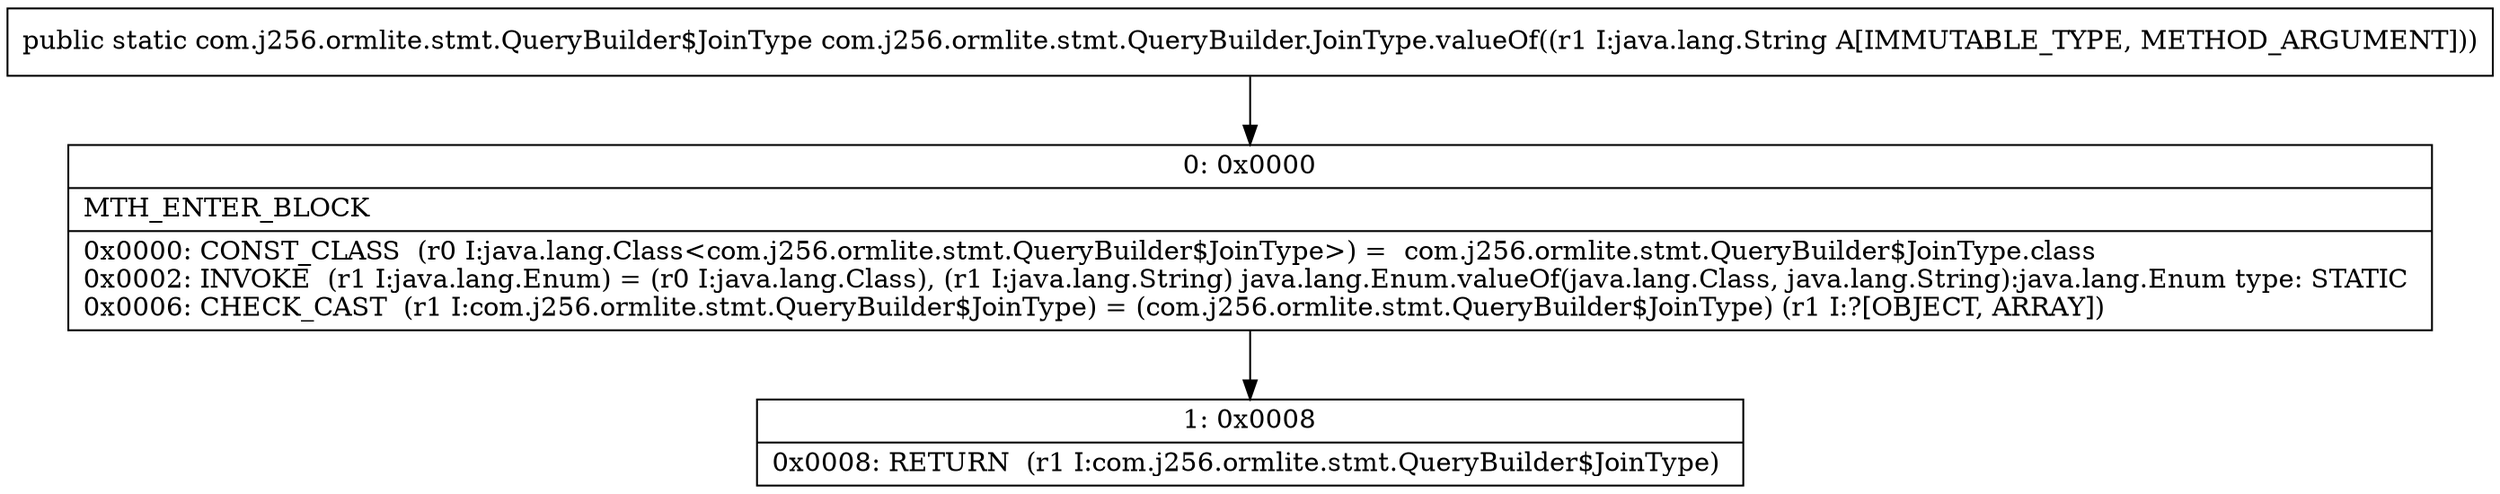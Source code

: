 digraph "CFG forcom.j256.ormlite.stmt.QueryBuilder.JoinType.valueOf(Ljava\/lang\/String;)Lcom\/j256\/ormlite\/stmt\/QueryBuilder$JoinType;" {
Node_0 [shape=record,label="{0\:\ 0x0000|MTH_ENTER_BLOCK\l|0x0000: CONST_CLASS  (r0 I:java.lang.Class\<com.j256.ormlite.stmt.QueryBuilder$JoinType\>) =  com.j256.ormlite.stmt.QueryBuilder$JoinType.class \l0x0002: INVOKE  (r1 I:java.lang.Enum) = (r0 I:java.lang.Class), (r1 I:java.lang.String) java.lang.Enum.valueOf(java.lang.Class, java.lang.String):java.lang.Enum type: STATIC \l0x0006: CHECK_CAST  (r1 I:com.j256.ormlite.stmt.QueryBuilder$JoinType) = (com.j256.ormlite.stmt.QueryBuilder$JoinType) (r1 I:?[OBJECT, ARRAY]) \l}"];
Node_1 [shape=record,label="{1\:\ 0x0008|0x0008: RETURN  (r1 I:com.j256.ormlite.stmt.QueryBuilder$JoinType) \l}"];
MethodNode[shape=record,label="{public static com.j256.ormlite.stmt.QueryBuilder$JoinType com.j256.ormlite.stmt.QueryBuilder.JoinType.valueOf((r1 I:java.lang.String A[IMMUTABLE_TYPE, METHOD_ARGUMENT])) }"];
MethodNode -> Node_0;
Node_0 -> Node_1;
}

